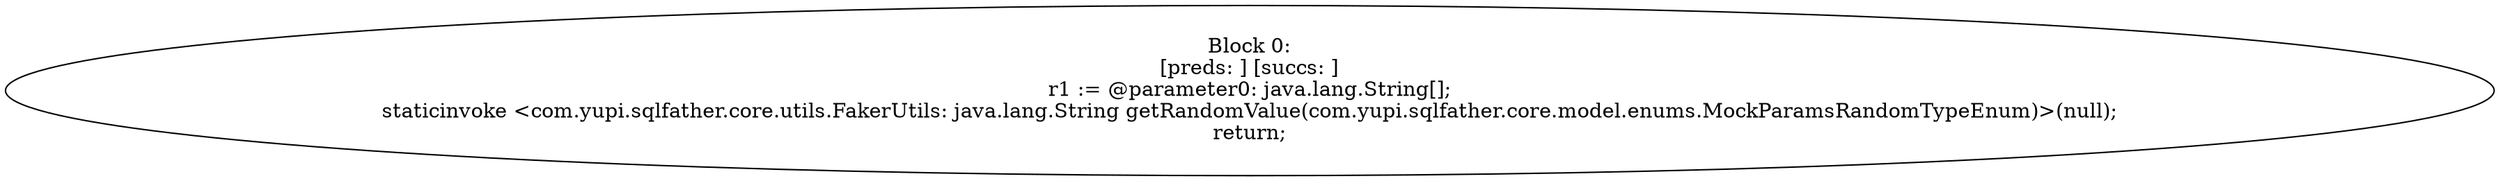 digraph "unitGraph" {
    "Block 0:
[preds: ] [succs: ]
r1 := @parameter0: java.lang.String[];
staticinvoke <com.yupi.sqlfather.core.utils.FakerUtils: java.lang.String getRandomValue(com.yupi.sqlfather.core.model.enums.MockParamsRandomTypeEnum)>(null);
return;
"
}

